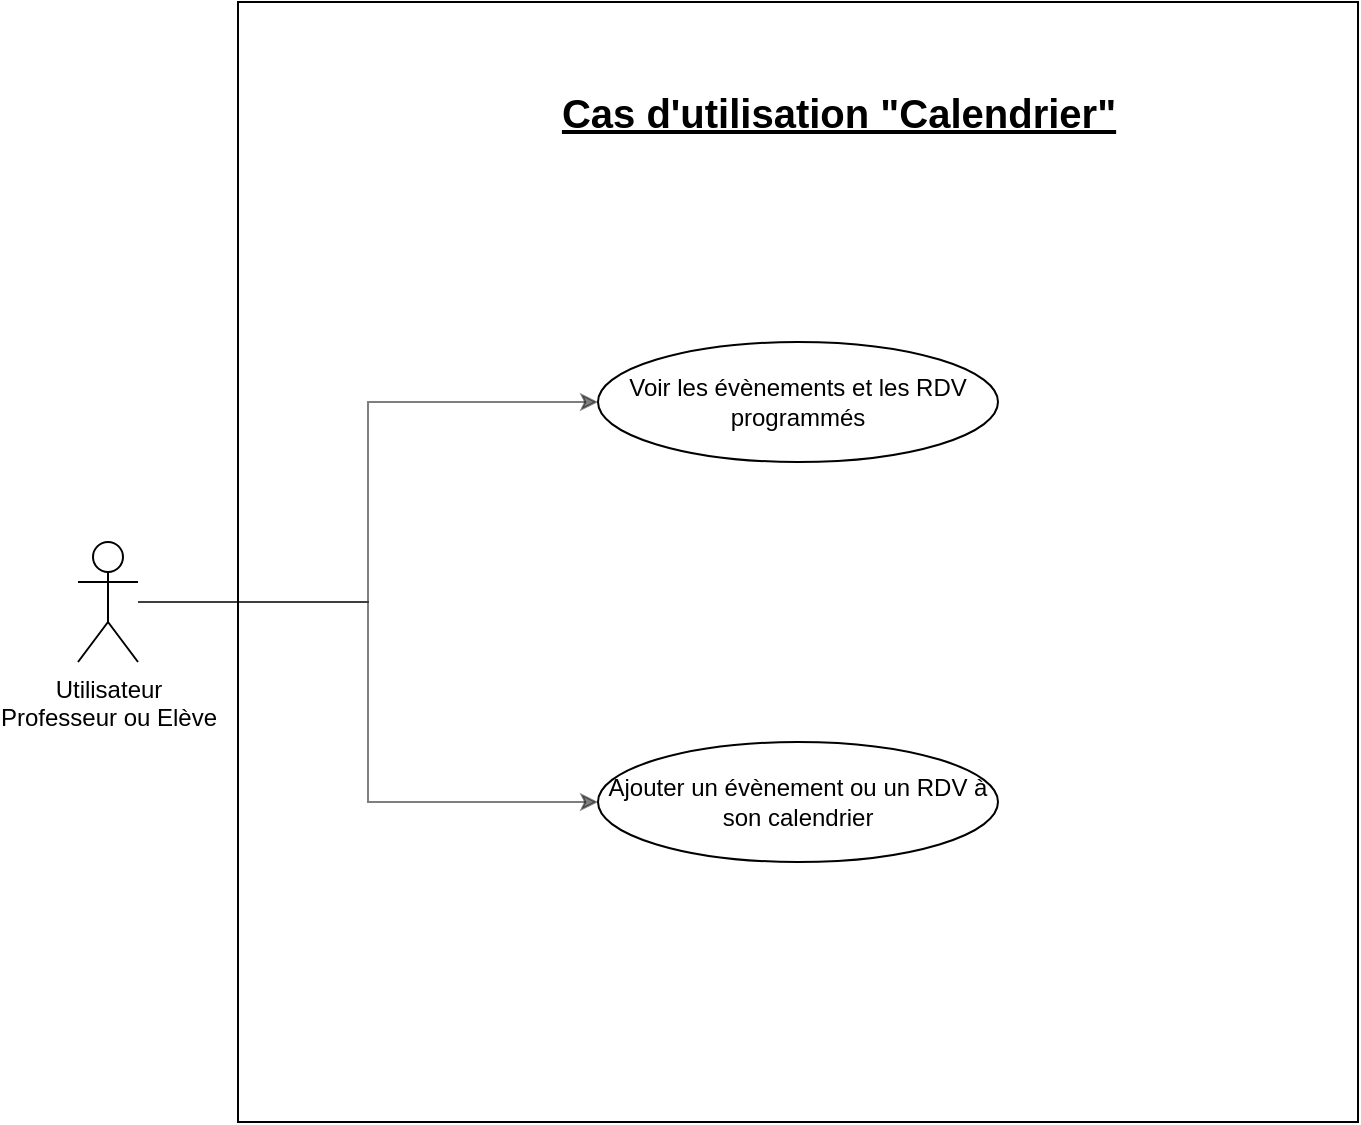<mxfile version="14.5.1" type="device"><diagram id="pbvzX-3rY17ACfLRN-KZ" name="Page-1"><mxGraphModel dx="1024" dy="592" grid="1" gridSize="10" guides="1" tooltips="1" connect="1" arrows="1" fold="1" page="1" pageScale="1" pageWidth="827" pageHeight="1169" math="0" shadow="0"><root><mxCell id="0"/><mxCell id="1" parent="0"/><mxCell id="MEeJwPvar1ZSVrfSUjnp-56" value="" style="whiteSpace=wrap;html=1;aspect=fixed;fontSize=20;" parent="1" vertex="1"><mxGeometry x="120" width="560" height="560" as="geometry"/></mxCell><mxCell id="Fy9X-XF4lYrqWOZDs8ya-14" style="edgeStyle=orthogonalEdgeStyle;rounded=0;orthogonalLoop=1;jettySize=auto;html=1;entryX=0;entryY=0.5;entryDx=0;entryDy=0;opacity=50;" parent="1" source="MEeJwPvar1ZSVrfSUjnp-1" target="MEeJwPvar1ZSVrfSUjnp-4" edge="1"><mxGeometry relative="1" as="geometry"/></mxCell><mxCell id="Fy9X-XF4lYrqWOZDs8ya-15" style="edgeStyle=orthogonalEdgeStyle;rounded=0;orthogonalLoop=1;jettySize=auto;html=1;entryX=0;entryY=0.5;entryDx=0;entryDy=0;opacity=50;" parent="1" source="MEeJwPvar1ZSVrfSUjnp-1" target="Fy9X-XF4lYrqWOZDs8ya-2" edge="1"><mxGeometry relative="1" as="geometry"/></mxCell><mxCell id="MEeJwPvar1ZSVrfSUjnp-1" value="Utilisateur&lt;br&gt;Professeur ou Elève" style="shape=umlActor;verticalLabelPosition=bottom;verticalAlign=top;html=1;outlineConnect=0;" parent="1" vertex="1"><mxGeometry x="40" y="270" width="30" height="60" as="geometry"/></mxCell><mxCell id="MEeJwPvar1ZSVrfSUjnp-4" value="Voir les évènements et les RDV programmés" style="ellipse;whiteSpace=wrap;html=1;" parent="1" vertex="1"><mxGeometry x="300" y="170" width="200" height="60" as="geometry"/></mxCell><mxCell id="MEeJwPvar1ZSVrfSUjnp-40" value="Cas d'utilisation &quot;Calendrier&quot;" style="text;html=1;align=center;verticalAlign=middle;resizable=0;points=[];autosize=1;strokeColor=none;fontStyle=5;fontSize=20;" parent="1" vertex="1"><mxGeometry x="275" y="40" width="290" height="30" as="geometry"/></mxCell><mxCell id="Fy9X-XF4lYrqWOZDs8ya-2" value="Ajouter un évènement ou un RDV à son calendrier" style="ellipse;whiteSpace=wrap;html=1;" parent="1" vertex="1"><mxGeometry x="300" y="370" width="200" height="60" as="geometry"/></mxCell></root></mxGraphModel></diagram></mxfile>